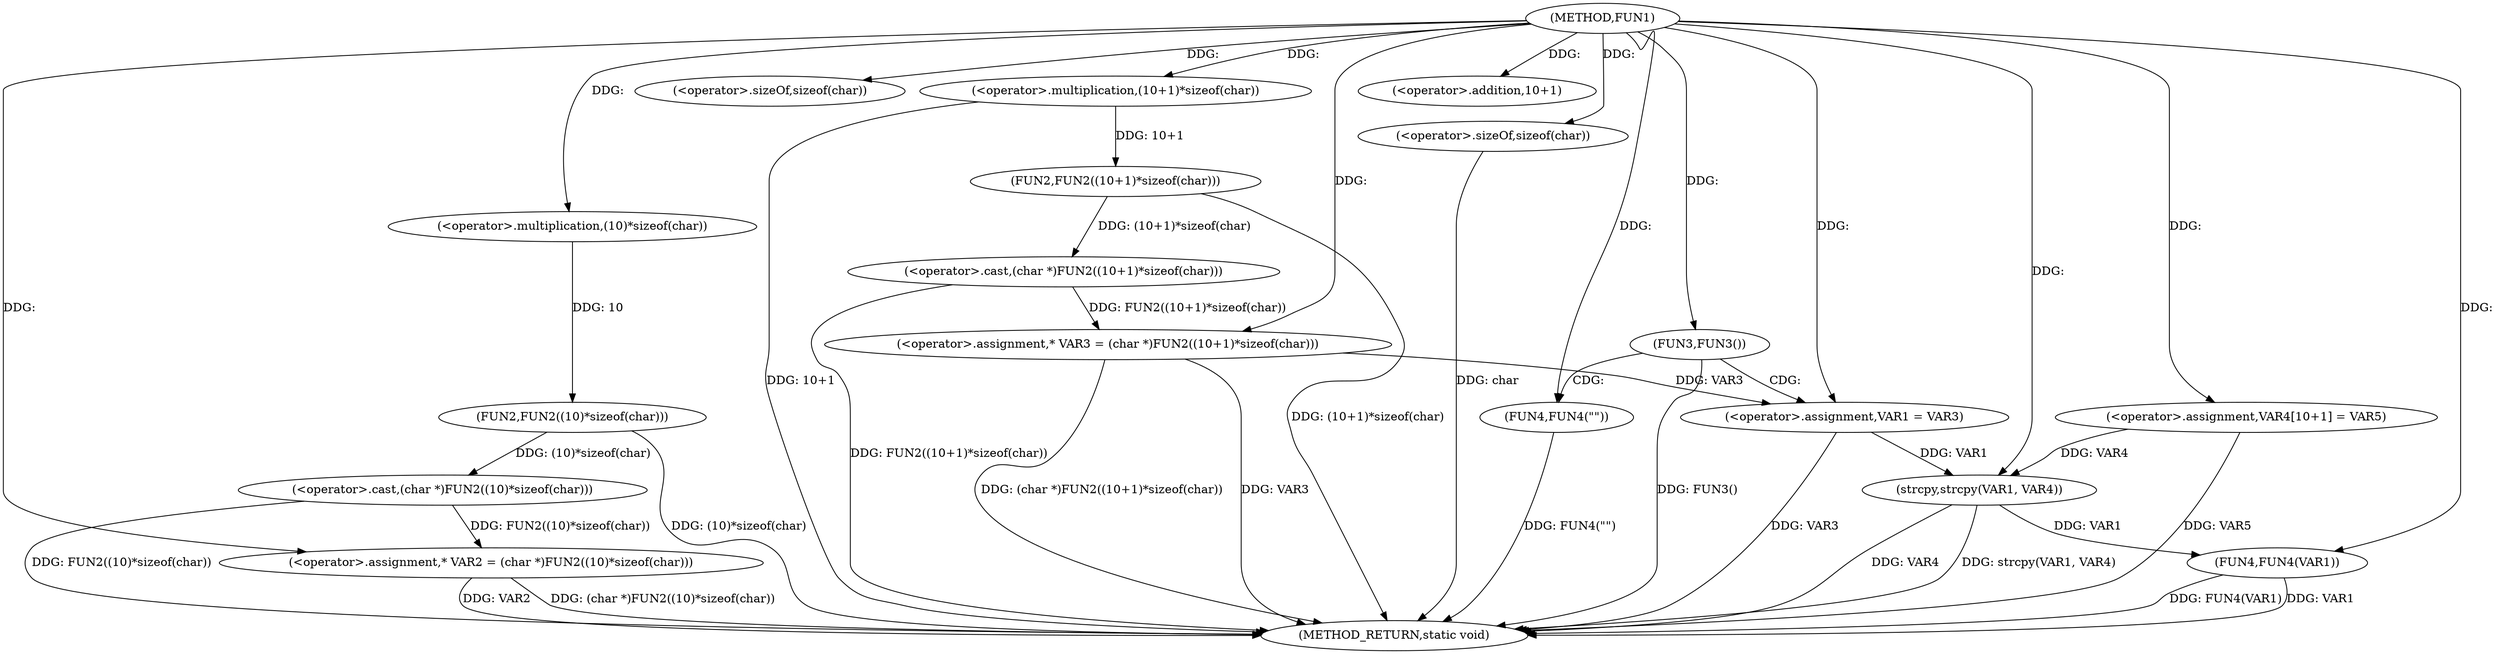 digraph FUN1 {  
"1000100" [label = "(METHOD,FUN1)" ]
"1000145" [label = "(METHOD_RETURN,static void)" ]
"1000104" [label = "(<operator>.assignment,* VAR2 = (char *)FUN2((10)*sizeof(char)))" ]
"1000106" [label = "(<operator>.cast,(char *)FUN2((10)*sizeof(char)))" ]
"1000108" [label = "(FUN2,FUN2((10)*sizeof(char)))" ]
"1000109" [label = "(<operator>.multiplication,(10)*sizeof(char))" ]
"1000111" [label = "(<operator>.sizeOf,sizeof(char))" ]
"1000114" [label = "(<operator>.assignment,* VAR3 = (char *)FUN2((10+1)*sizeof(char)))" ]
"1000116" [label = "(<operator>.cast,(char *)FUN2((10+1)*sizeof(char)))" ]
"1000118" [label = "(FUN2,FUN2((10+1)*sizeof(char)))" ]
"1000119" [label = "(<operator>.multiplication,(10+1)*sizeof(char))" ]
"1000120" [label = "(<operator>.addition,10+1)" ]
"1000123" [label = "(<operator>.sizeOf,sizeof(char))" ]
"1000126" [label = "(FUN3,FUN3())" ]
"1000128" [label = "(FUN4,FUN4(\"\"))" ]
"1000132" [label = "(<operator>.assignment,VAR1 = VAR3)" ]
"1000137" [label = "(<operator>.assignment,VAR4[10+1] = VAR5)" ]
"1000140" [label = "(strcpy,strcpy(VAR1, VAR4))" ]
"1000143" [label = "(FUN4,FUN4(VAR1))" ]
  "1000126" -> "1000145"  [ label = "DDG: FUN3()"] 
  "1000140" -> "1000145"  [ label = "DDG: VAR4"] 
  "1000106" -> "1000145"  [ label = "DDG: FUN2((10)*sizeof(char))"] 
  "1000104" -> "1000145"  [ label = "DDG: VAR2"] 
  "1000140" -> "1000145"  [ label = "DDG: strcpy(VAR1, VAR4)"] 
  "1000114" -> "1000145"  [ label = "DDG: VAR3"] 
  "1000116" -> "1000145"  [ label = "DDG: FUN2((10+1)*sizeof(char))"] 
  "1000119" -> "1000145"  [ label = "DDG: 10+1"] 
  "1000143" -> "1000145"  [ label = "DDG: FUN4(VAR1)"] 
  "1000128" -> "1000145"  [ label = "DDG: FUN4(\"\")"] 
  "1000118" -> "1000145"  [ label = "DDG: (10+1)*sizeof(char)"] 
  "1000114" -> "1000145"  [ label = "DDG: (char *)FUN2((10+1)*sizeof(char))"] 
  "1000123" -> "1000145"  [ label = "DDG: char"] 
  "1000137" -> "1000145"  [ label = "DDG: VAR5"] 
  "1000143" -> "1000145"  [ label = "DDG: VAR1"] 
  "1000132" -> "1000145"  [ label = "DDG: VAR3"] 
  "1000104" -> "1000145"  [ label = "DDG: (char *)FUN2((10)*sizeof(char))"] 
  "1000108" -> "1000145"  [ label = "DDG: (10)*sizeof(char)"] 
  "1000106" -> "1000104"  [ label = "DDG: FUN2((10)*sizeof(char))"] 
  "1000100" -> "1000104"  [ label = "DDG: "] 
  "1000108" -> "1000106"  [ label = "DDG: (10)*sizeof(char)"] 
  "1000109" -> "1000108"  [ label = "DDG: 10"] 
  "1000100" -> "1000109"  [ label = "DDG: "] 
  "1000100" -> "1000111"  [ label = "DDG: "] 
  "1000116" -> "1000114"  [ label = "DDG: FUN2((10+1)*sizeof(char))"] 
  "1000100" -> "1000114"  [ label = "DDG: "] 
  "1000118" -> "1000116"  [ label = "DDG: (10+1)*sizeof(char)"] 
  "1000119" -> "1000118"  [ label = "DDG: 10+1"] 
  "1000100" -> "1000119"  [ label = "DDG: "] 
  "1000100" -> "1000120"  [ label = "DDG: "] 
  "1000100" -> "1000123"  [ label = "DDG: "] 
  "1000100" -> "1000126"  [ label = "DDG: "] 
  "1000100" -> "1000128"  [ label = "DDG: "] 
  "1000114" -> "1000132"  [ label = "DDG: VAR3"] 
  "1000100" -> "1000132"  [ label = "DDG: "] 
  "1000100" -> "1000137"  [ label = "DDG: "] 
  "1000132" -> "1000140"  [ label = "DDG: VAR1"] 
  "1000100" -> "1000140"  [ label = "DDG: "] 
  "1000137" -> "1000140"  [ label = "DDG: VAR4"] 
  "1000140" -> "1000143"  [ label = "DDG: VAR1"] 
  "1000100" -> "1000143"  [ label = "DDG: "] 
  "1000126" -> "1000132"  [ label = "CDG: "] 
  "1000126" -> "1000128"  [ label = "CDG: "] 
}
